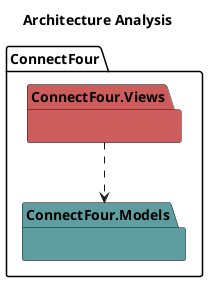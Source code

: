 @startuml ArchitectureAnalysis
title Architecture Analysis
package ConnectFour{
    namespace Views #IndianRed{}
    namespace Models #CadetBlue{}
    
    Views ..> Models
}
@enduml
